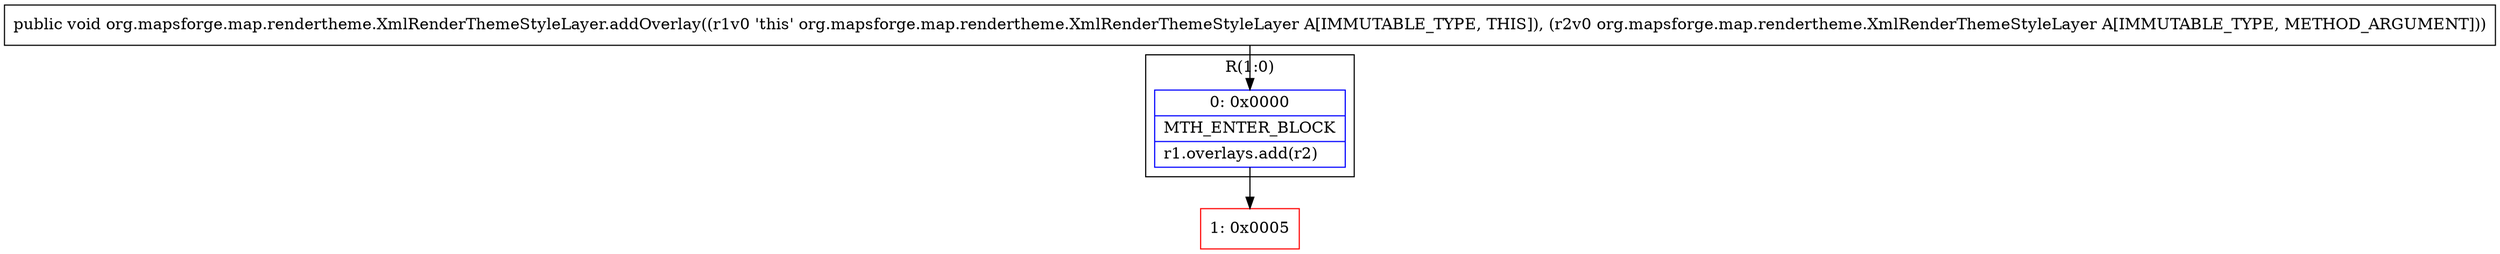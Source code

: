 digraph "CFG fororg.mapsforge.map.rendertheme.XmlRenderThemeStyleLayer.addOverlay(Lorg\/mapsforge\/map\/rendertheme\/XmlRenderThemeStyleLayer;)V" {
subgraph cluster_Region_1012055844 {
label = "R(1:0)";
node [shape=record,color=blue];
Node_0 [shape=record,label="{0\:\ 0x0000|MTH_ENTER_BLOCK\l|r1.overlays.add(r2)\l}"];
}
Node_1 [shape=record,color=red,label="{1\:\ 0x0005}"];
MethodNode[shape=record,label="{public void org.mapsforge.map.rendertheme.XmlRenderThemeStyleLayer.addOverlay((r1v0 'this' org.mapsforge.map.rendertheme.XmlRenderThemeStyleLayer A[IMMUTABLE_TYPE, THIS]), (r2v0 org.mapsforge.map.rendertheme.XmlRenderThemeStyleLayer A[IMMUTABLE_TYPE, METHOD_ARGUMENT])) }"];
MethodNode -> Node_0;
Node_0 -> Node_1;
}


